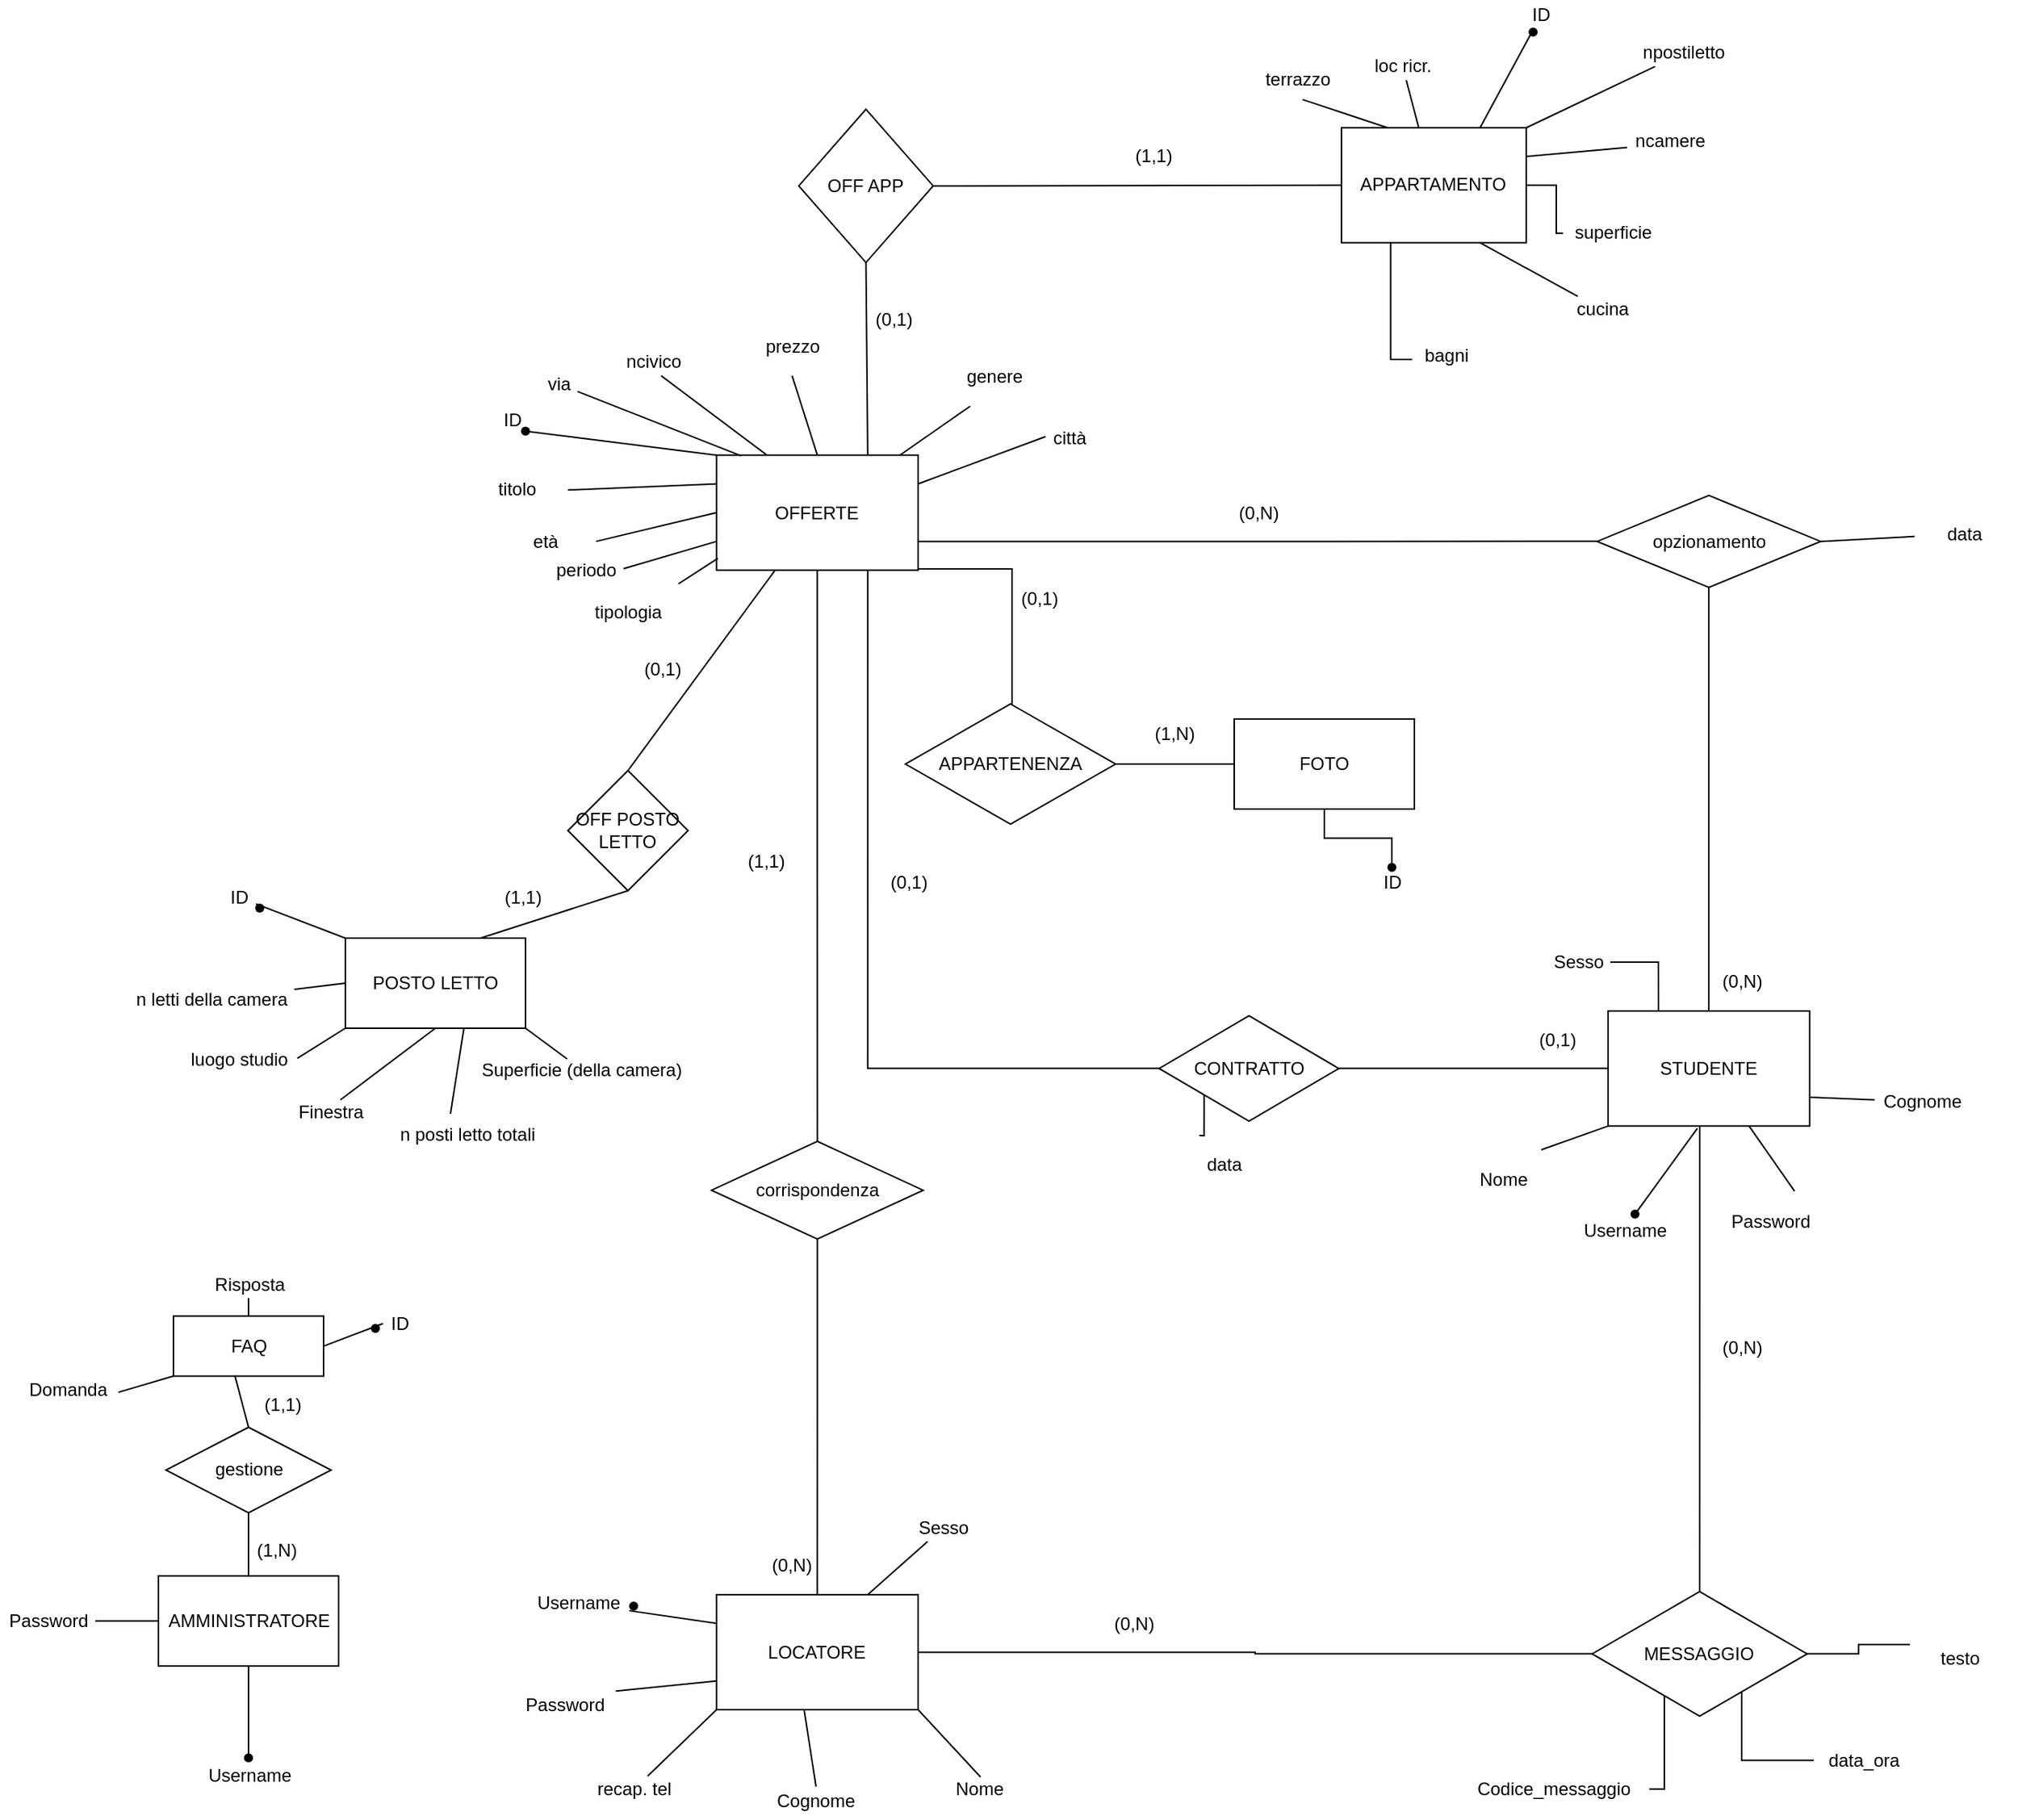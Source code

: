 <mxfile version="15.4.1" type="github">
  <diagram id="BImiJ2MHaVfLToUosUw6" name="Pagina-1">
    <mxGraphModel dx="1885" dy="1204" grid="1" gridSize="10" guides="1" tooltips="1" connect="1" arrows="1" fold="1" page="1" pageScale="1" pageWidth="1169" pageHeight="827" math="0" shadow="0">
      <root>
        <mxCell id="0" />
        <mxCell id="1" parent="0" />
        <mxCell id="w5Ji0JBY7HhAF-RtOJwx-1" value="" style="group" parent="1" vertex="1" connectable="0">
          <mxGeometry x="-529" y="-589" width="869.526" height="950.705" as="geometry" />
        </mxCell>
        <mxCell id="w5Ji0JBY7HhAF-RtOJwx-8" value="OFFERTE" style="rounded=0;whiteSpace=wrap;html=1;" parent="w5Ji0JBY7HhAF-RtOJwx-1" vertex="1">
          <mxGeometry x="134.237" y="153.233" width="134.237" height="76.617" as="geometry" />
        </mxCell>
        <mxCell id="w5Ji0JBY7HhAF-RtOJwx-11" value="STUDENTE" style="whiteSpace=wrap;html=1;rounded=0;" parent="w5Ji0JBY7HhAF-RtOJwx-1" vertex="1">
          <mxGeometry x="728.018" y="523.547" width="134.237" height="76.617" as="geometry" />
        </mxCell>
        <mxCell id="w5Ji0JBY7HhAF-RtOJwx-13" style="edgeStyle=orthogonalEdgeStyle;rounded=0;orthogonalLoop=1;jettySize=auto;html=1;entryX=0.75;entryY=1;entryDx=0;entryDy=0;endArrow=none;endFill=0;" parent="w5Ji0JBY7HhAF-RtOJwx-1" source="w5Ji0JBY7HhAF-RtOJwx-14" target="w5Ji0JBY7HhAF-RtOJwx-8" edge="1">
          <mxGeometry relative="1" as="geometry" />
        </mxCell>
        <mxCell id="w5Ji0JBY7HhAF-RtOJwx-14" value="CONTRATTO" style="rhombus;whiteSpace=wrap;html=1;rounded=0;" parent="w5Ji0JBY7HhAF-RtOJwx-1" vertex="1">
          <mxGeometry x="429.002" y="526.741" width="119.695" height="70.232" as="geometry" />
        </mxCell>
        <mxCell id="w5Ji0JBY7HhAF-RtOJwx-15" value="" style="edgeStyle=orthogonalEdgeStyle;rounded=0;orthogonalLoop=1;jettySize=auto;html=1;endArrow=none;endFill=0;" parent="w5Ji0JBY7HhAF-RtOJwx-1" source="w5Ji0JBY7HhAF-RtOJwx-11" target="w5Ji0JBY7HhAF-RtOJwx-14" edge="1">
          <mxGeometry relative="1" as="geometry" />
        </mxCell>
        <mxCell id="w5Ji0JBY7HhAF-RtOJwx-16" value="corrispondenza" style="rhombus;whiteSpace=wrap;html=1;rounded=0;" parent="w5Ji0JBY7HhAF-RtOJwx-1" vertex="1">
          <mxGeometry x="130.881" y="610.379" width="140.949" height="65.124" as="geometry" />
        </mxCell>
        <mxCell id="w5Ji0JBY7HhAF-RtOJwx-17" value="" style="edgeStyle=orthogonalEdgeStyle;rounded=0;orthogonalLoop=1;jettySize=auto;html=1;endArrow=none;endFill=0;" parent="w5Ji0JBY7HhAF-RtOJwx-1" source="w5Ji0JBY7HhAF-RtOJwx-8" target="w5Ji0JBY7HhAF-RtOJwx-16" edge="1">
          <mxGeometry relative="1" as="geometry" />
        </mxCell>
        <mxCell id="w5Ji0JBY7HhAF-RtOJwx-20" value="(0,N)" style="text;html=1;strokeColor=none;fillColor=none;align=center;verticalAlign=middle;whiteSpace=wrap;rounded=0;" parent="w5Ji0JBY7HhAF-RtOJwx-1" vertex="1">
          <mxGeometry x="461.878" y="172.383" width="67.119" height="38.308" as="geometry" />
        </mxCell>
        <mxCell id="w5Ji0JBY7HhAF-RtOJwx-21" value="(0,N)" style="text;html=1;strokeColor=none;fillColor=none;align=center;verticalAlign=middle;whiteSpace=wrap;rounded=0;" parent="w5Ji0JBY7HhAF-RtOJwx-1" vertex="1">
          <mxGeometry x="783.951" y="485.239" width="67.119" height="38.308" as="geometry" />
        </mxCell>
        <mxCell id="w5Ji0JBY7HhAF-RtOJwx-23" value="(0,1)" style="text;html=1;strokeColor=none;fillColor=none;align=center;verticalAlign=middle;whiteSpace=wrap;rounded=0;" parent="w5Ji0JBY7HhAF-RtOJwx-1" vertex="1">
          <mxGeometry x="660.9" y="523.547" width="67.119" height="38.308" as="geometry" />
        </mxCell>
        <mxCell id="w5Ji0JBY7HhAF-RtOJwx-24" value="(0,1)" style="text;html=1;strokeColor=none;fillColor=none;align=center;verticalAlign=middle;whiteSpace=wrap;rounded=0;" parent="w5Ji0JBY7HhAF-RtOJwx-1" vertex="1">
          <mxGeometry x="228.999" y="418.69" width="67.119" height="38.308" as="geometry" />
        </mxCell>
        <mxCell id="w5Ji0JBY7HhAF-RtOJwx-25" value="(1,1)" style="text;html=1;strokeColor=none;fillColor=none;align=center;verticalAlign=middle;whiteSpace=wrap;rounded=0;" parent="w5Ji0JBY7HhAF-RtOJwx-1" vertex="1">
          <mxGeometry x="134.234" y="405.06" width="67.119" height="38.308" as="geometry" />
        </mxCell>
        <mxCell id="w5Ji0JBY7HhAF-RtOJwx-34" value="(0,1)" style="text;html=1;strokeColor=none;fillColor=none;align=center;verticalAlign=middle;whiteSpace=wrap;rounded=0;" parent="w5Ji0JBY7HhAF-RtOJwx-1" vertex="1">
          <mxGeometry x="219.253" y="44.005" width="67.119" height="38.308" as="geometry" />
        </mxCell>
        <mxCell id="w5Ji0JBY7HhAF-RtOJwx-36" value="Username" style="text;html=1;strokeColor=none;fillColor=none;align=center;verticalAlign=middle;whiteSpace=wrap;rounded=0;" parent="w5Ji0JBY7HhAF-RtOJwx-1" vertex="1">
          <mxGeometry x="705.646" y="651.241" width="67.119" height="38.308" as="geometry" />
        </mxCell>
        <mxCell id="w5Ji0JBY7HhAF-RtOJwx-37" value="" style="endArrow=none;html=1;rounded=0;entryX=0.443;entryY=1.02;entryDx=0;entryDy=0;entryPerimeter=0;" parent="w5Ji0JBY7HhAF-RtOJwx-1" target="w5Ji0JBY7HhAF-RtOJwx-11" edge="1" source="aWfFNZam9mgBmQEWTAM8-3">
          <mxGeometry width="50" height="50" relative="1" as="geometry">
            <mxPoint x="745.917" y="658.903" as="sourcePoint" />
            <mxPoint x="783.951" y="689.55" as="targetPoint" />
          </mxGeometry>
        </mxCell>
        <mxCell id="w5Ji0JBY7HhAF-RtOJwx-38" value="Password" style="text;html=1;strokeColor=none;fillColor=none;align=center;verticalAlign=middle;whiteSpace=wrap;rounded=0;" parent="w5Ji0JBY7HhAF-RtOJwx-1" vertex="1">
          <mxGeometry x="802.968" y="644.857" width="67.119" height="38.308" as="geometry" />
        </mxCell>
        <mxCell id="w5Ji0JBY7HhAF-RtOJwx-39" value="" style="endArrow=none;html=1;rounded=0;" parent="w5Ji0JBY7HhAF-RtOJwx-1" target="w5Ji0JBY7HhAF-RtOJwx-11" edge="1">
          <mxGeometry width="50" height="50" relative="1" as="geometry">
            <mxPoint x="852.188" y="643.58" as="sourcePoint" />
            <mxPoint x="783.951" y="727.858" as="targetPoint" />
          </mxGeometry>
        </mxCell>
        <mxCell id="w5Ji0JBY7HhAF-RtOJwx-42" style="edgeStyle=orthogonalEdgeStyle;rounded=0;orthogonalLoop=1;jettySize=auto;html=1;entryX=0;entryY=1;entryDx=0;entryDy=0;endArrow=none;endFill=0;exitX=0.25;exitY=0;exitDx=0;exitDy=0;" parent="w5Ji0JBY7HhAF-RtOJwx-1" source="w5Ji0JBY7HhAF-RtOJwx-43" target="w5Ji0JBY7HhAF-RtOJwx-14" edge="1">
          <mxGeometry relative="1" as="geometry" />
        </mxCell>
        <mxCell id="w5Ji0JBY7HhAF-RtOJwx-43" value="data" style="text;html=1;strokeColor=none;fillColor=none;align=center;verticalAlign=middle;whiteSpace=wrap;rounded=0;" parent="w5Ji0JBY7HhAF-RtOJwx-1" vertex="1">
          <mxGeometry x="438.997" y="606.55" width="67.119" height="38.308" as="geometry" />
        </mxCell>
        <mxCell id="w5Ji0JBY7HhAF-RtOJwx-50" value="(0,N)" style="text;html=1;strokeColor=none;fillColor=none;align=center;verticalAlign=middle;whiteSpace=wrap;rounded=0;" parent="w5Ji0JBY7HhAF-RtOJwx-1" vertex="1">
          <mxGeometry x="783.951" y="729.004" width="67.119" height="38.308" as="geometry" />
        </mxCell>
        <mxCell id="w5Ji0JBY7HhAF-RtOJwx-53" value="Sesso" style="text;html=1;align=center;verticalAlign=middle;resizable=0;points=[];autosize=1;strokeColor=none;fillColor=none;" parent="w5Ji0JBY7HhAF-RtOJwx-1" vertex="1">
          <mxGeometry x="685.51" y="482" width="44" height="18" as="geometry" />
        </mxCell>
        <mxCell id="w5Ji0JBY7HhAF-RtOJwx-54" value="" style="endArrow=none;html=1;rounded=0;exitX=0.25;exitY=0;exitDx=0;exitDy=0;" parent="w5Ji0JBY7HhAF-RtOJwx-1" source="w5Ji0JBY7HhAF-RtOJwx-11" target="w5Ji0JBY7HhAF-RtOJwx-53" edge="1">
          <mxGeometry relative="1" as="geometry">
            <mxPoint x="467.51" y="425" as="sourcePoint" />
            <mxPoint x="627.51" y="425" as="targetPoint" />
            <Array as="points">
              <mxPoint x="761.51" y="491" />
            </Array>
          </mxGeometry>
        </mxCell>
        <mxCell id="w5Ji0JBY7HhAF-RtOJwx-69" value="via" style="text;html=1;align=center;verticalAlign=middle;resizable=0;points=[];autosize=1;strokeColor=none;fillColor=none;" parent="w5Ji0JBY7HhAF-RtOJwx-1" vertex="1">
          <mxGeometry x="16.68" y="96.92" width="25" height="18" as="geometry" />
        </mxCell>
        <mxCell id="w5Ji0JBY7HhAF-RtOJwx-70" value="ncivico" style="text;html=1;align=center;verticalAlign=middle;resizable=0;points=[];autosize=1;strokeColor=none;fillColor=none;" parent="w5Ji0JBY7HhAF-RtOJwx-1" vertex="1">
          <mxGeometry x="68.24" y="82.31" width="47" height="18" as="geometry" />
        </mxCell>
        <mxCell id="w5Ji0JBY7HhAF-RtOJwx-71" value="città" style="text;html=1;align=center;verticalAlign=middle;resizable=0;points=[];autosize=1;strokeColor=none;fillColor=none;" parent="w5Ji0JBY7HhAF-RtOJwx-1" vertex="1">
          <mxGeometry x="353.49" y="132.92" width="32" height="18" as="geometry" />
        </mxCell>
        <mxCell id="w5Ji0JBY7HhAF-RtOJwx-75" value="Cognome" style="text;html=1;align=center;verticalAlign=middle;resizable=0;points=[];autosize=1;strokeColor=none;fillColor=none;" parent="w5Ji0JBY7HhAF-RtOJwx-1" vertex="1">
          <mxGeometry x="905.51" y="575" width="62" height="18" as="geometry" />
        </mxCell>
        <mxCell id="w5Ji0JBY7HhAF-RtOJwx-76" value="" style="endArrow=none;html=1;rounded=0;exitX=1;exitY=0.75;exitDx=0;exitDy=0;" parent="w5Ji0JBY7HhAF-RtOJwx-1" source="w5Ji0JBY7HhAF-RtOJwx-11" target="w5Ji0JBY7HhAF-RtOJwx-75" edge="1">
          <mxGeometry relative="1" as="geometry">
            <mxPoint x="543.51" y="768" as="sourcePoint" />
            <mxPoint x="703.51" y="768" as="targetPoint" />
          </mxGeometry>
        </mxCell>
        <mxCell id="w5Ji0JBY7HhAF-RtOJwx-56" value="OFF POSTO LETTO" style="rhombus;whiteSpace=wrap;html=1;" parent="w5Ji0JBY7HhAF-RtOJwx-1" vertex="1">
          <mxGeometry x="35.24" y="363.37" width="80" height="80" as="geometry" />
        </mxCell>
        <mxCell id="w5Ji0JBY7HhAF-RtOJwx-87" value="(0,1)" style="text;html=1;align=center;verticalAlign=middle;resizable=0;points=[];autosize=1;strokeColor=none;fillColor=none;" parent="w5Ji0JBY7HhAF-RtOJwx-1" vertex="1">
          <mxGeometry x="80.24" y="287.31" width="35" height="18" as="geometry" />
        </mxCell>
        <mxCell id="w5Ji0JBY7HhAF-RtOJwx-279" value="" style="endArrow=none;html=1;rounded=0;exitX=0.5;exitY=0;exitDx=0;exitDy=0;" parent="w5Ji0JBY7HhAF-RtOJwx-1" source="w5Ji0JBY7HhAF-RtOJwx-56" target="w5Ji0JBY7HhAF-RtOJwx-8" edge="1">
          <mxGeometry relative="1" as="geometry">
            <mxPoint x="19" y="319" as="sourcePoint" />
            <mxPoint x="179" y="319" as="targetPoint" />
          </mxGeometry>
        </mxCell>
        <mxCell id="w5Ji0JBY7HhAF-RtOJwx-99" value="prezzo" style="text;html=1;strokeColor=none;fillColor=none;align=center;verticalAlign=middle;whiteSpace=wrap;rounded=0;" parent="w5Ji0JBY7HhAF-RtOJwx-1" vertex="1">
          <mxGeometry x="156.54" y="62" width="56" height="38.31" as="geometry" />
        </mxCell>
        <mxCell id="w5Ji0JBY7HhAF-RtOJwx-103" value="genere" style="text;html=1;strokeColor=none;fillColor=none;align=center;verticalAlign=middle;whiteSpace=wrap;rounded=0;" parent="w5Ji0JBY7HhAF-RtOJwx-1" vertex="1">
          <mxGeometry x="286.373" y="82.314" width="67.119" height="38.308" as="geometry" />
        </mxCell>
        <mxCell id="w5Ji0JBY7HhAF-RtOJwx-97" value="tipologia" style="text;html=1;strokeColor=none;fillColor=none;align=center;verticalAlign=middle;whiteSpace=wrap;rounded=0;" parent="w5Ji0JBY7HhAF-RtOJwx-1" vertex="1">
          <mxGeometry x="41.683" y="238.995" width="67.119" height="38.308" as="geometry" />
        </mxCell>
        <mxCell id="w5Ji0JBY7HhAF-RtOJwx-95" value="periodo" style="text;html=1;align=center;verticalAlign=middle;resizable=0;points=[];autosize=1;strokeColor=none;fillColor=none;" parent="w5Ji0JBY7HhAF-RtOJwx-1" vertex="1">
          <mxGeometry x="21.999" y="220.991" width="50" height="18" as="geometry" />
        </mxCell>
        <mxCell id="w5Ji0JBY7HhAF-RtOJwx-83" value="età" style="text;html=1;strokeColor=none;fillColor=none;align=center;verticalAlign=middle;whiteSpace=wrap;rounded=0;" parent="w5Ji0JBY7HhAF-RtOJwx-1" vertex="1">
          <mxGeometry x="-13.121" y="191.538" width="67.119" height="38.308" as="geometry" />
        </mxCell>
        <mxCell id="w5Ji0JBY7HhAF-RtOJwx-61" value="" style="group" parent="w5Ji0JBY7HhAF-RtOJwx-1" vertex="1" connectable="0">
          <mxGeometry x="-31.874" y="155.999" width="67.119" height="38.308" as="geometry" />
        </mxCell>
        <mxCell id="w5Ji0JBY7HhAF-RtOJwx-62" value="" style="group" parent="w5Ji0JBY7HhAF-RtOJwx-61" vertex="1" connectable="0">
          <mxGeometry y="1.277" width="67.119" height="38.308" as="geometry" />
        </mxCell>
        <mxCell id="w5Ji0JBY7HhAF-RtOJwx-63" value="titolo" style="text;html=1;strokeColor=none;fillColor=none;align=center;verticalAlign=middle;whiteSpace=wrap;rounded=0;" parent="w5Ji0JBY7HhAF-RtOJwx-62" vertex="1">
          <mxGeometry width="67.119" height="38.308" as="geometry" />
        </mxCell>
        <mxCell id="w5Ji0JBY7HhAF-RtOJwx-281" value="" style="endArrow=none;html=1;rounded=0;entryX=0.007;entryY=0.897;entryDx=0;entryDy=0;entryPerimeter=0;exitX=1;exitY=0;exitDx=0;exitDy=0;" parent="w5Ji0JBY7HhAF-RtOJwx-1" source="w5Ji0JBY7HhAF-RtOJwx-97" target="w5Ji0JBY7HhAF-RtOJwx-8" edge="1">
          <mxGeometry relative="1" as="geometry">
            <mxPoint x="-176.97" y="269" as="sourcePoint" />
            <mxPoint x="-16.97" y="269" as="targetPoint" />
          </mxGeometry>
        </mxCell>
        <mxCell id="w5Ji0JBY7HhAF-RtOJwx-282" value="" style="endArrow=none;html=1;rounded=0;entryX=0;entryY=0.75;entryDx=0;entryDy=0;exitX=1.005;exitY=0.438;exitDx=0;exitDy=0;exitPerimeter=0;" parent="w5Ji0JBY7HhAF-RtOJwx-1" source="w5Ji0JBY7HhAF-RtOJwx-95" target="w5Ji0JBY7HhAF-RtOJwx-8" edge="1">
          <mxGeometry relative="1" as="geometry">
            <mxPoint x="-166.97" y="279" as="sourcePoint" />
            <mxPoint x="-6.97" y="279" as="targetPoint" />
          </mxGeometry>
        </mxCell>
        <mxCell id="w5Ji0JBY7HhAF-RtOJwx-283" value="" style="endArrow=none;html=1;rounded=0;entryX=0;entryY=0.5;entryDx=0;entryDy=0;exitX=1;exitY=0.5;exitDx=0;exitDy=0;" parent="w5Ji0JBY7HhAF-RtOJwx-1" source="w5Ji0JBY7HhAF-RtOJwx-83" target="w5Ji0JBY7HhAF-RtOJwx-8" edge="1">
          <mxGeometry relative="1" as="geometry">
            <mxPoint x="-156.97" y="289" as="sourcePoint" />
            <mxPoint x="3.03" y="289" as="targetPoint" />
          </mxGeometry>
        </mxCell>
        <mxCell id="w5Ji0JBY7HhAF-RtOJwx-284" value="" style="endArrow=none;html=1;rounded=0;entryX=0;entryY=0.25;entryDx=0;entryDy=0;exitX=1;exitY=0.5;exitDx=0;exitDy=0;" parent="w5Ji0JBY7HhAF-RtOJwx-1" source="w5Ji0JBY7HhAF-RtOJwx-63" target="w5Ji0JBY7HhAF-RtOJwx-8" edge="1">
          <mxGeometry relative="1" as="geometry">
            <mxPoint x="-146.97" y="299" as="sourcePoint" />
            <mxPoint x="13.03" y="299" as="targetPoint" />
          </mxGeometry>
        </mxCell>
        <mxCell id="w5Ji0JBY7HhAF-RtOJwx-286" value="" style="endArrow=none;html=1;rounded=0;entryX=0.122;entryY=0.006;entryDx=0;entryDy=0;entryPerimeter=0;" parent="w5Ji0JBY7HhAF-RtOJwx-1" source="w5Ji0JBY7HhAF-RtOJwx-69" target="w5Ji0JBY7HhAF-RtOJwx-8" edge="1">
          <mxGeometry relative="1" as="geometry">
            <mxPoint x="-126.97" y="319" as="sourcePoint" />
            <mxPoint x="33.03" y="319" as="targetPoint" />
          </mxGeometry>
        </mxCell>
        <mxCell id="w5Ji0JBY7HhAF-RtOJwx-287" value="" style="endArrow=none;html=1;rounded=0;entryX=0.25;entryY=0;entryDx=0;entryDy=0;exitX=0.619;exitY=1.001;exitDx=0;exitDy=0;exitPerimeter=0;" parent="w5Ji0JBY7HhAF-RtOJwx-1" source="w5Ji0JBY7HhAF-RtOJwx-70" target="w5Ji0JBY7HhAF-RtOJwx-8" edge="1">
          <mxGeometry relative="1" as="geometry">
            <mxPoint x="-116.97" y="329" as="sourcePoint" />
            <mxPoint x="43.03" y="329" as="targetPoint" />
          </mxGeometry>
        </mxCell>
        <mxCell id="w5Ji0JBY7HhAF-RtOJwx-290" value="" style="endArrow=none;html=1;rounded=0;exitX=0.5;exitY=1;exitDx=0;exitDy=0;entryX=0.5;entryY=0;entryDx=0;entryDy=0;" parent="w5Ji0JBY7HhAF-RtOJwx-1" source="w5Ji0JBY7HhAF-RtOJwx-99" target="w5Ji0JBY7HhAF-RtOJwx-8" edge="1">
          <mxGeometry relative="1" as="geometry">
            <mxPoint x="-86.97" y="359" as="sourcePoint" />
            <mxPoint x="73.03" y="359" as="targetPoint" />
          </mxGeometry>
        </mxCell>
        <mxCell id="w5Ji0JBY7HhAF-RtOJwx-288" value="" style="endArrow=none;html=1;rounded=0;entryX=0.25;entryY=1;entryDx=0;entryDy=0;" parent="w5Ji0JBY7HhAF-RtOJwx-1" source="w5Ji0JBY7HhAF-RtOJwx-8" target="w5Ji0JBY7HhAF-RtOJwx-103" edge="1">
          <mxGeometry relative="1" as="geometry">
            <mxPoint x="269" y="149" as="sourcePoint" />
            <mxPoint x="53.03" y="339" as="targetPoint" />
          </mxGeometry>
        </mxCell>
        <mxCell id="w5Ji0JBY7HhAF-RtOJwx-289" value="" style="endArrow=none;html=1;rounded=0;entryX=-0.005;entryY=0.441;entryDx=0;entryDy=0;entryPerimeter=0;exitX=1;exitY=0.25;exitDx=0;exitDy=0;" parent="w5Ji0JBY7HhAF-RtOJwx-1" source="w5Ji0JBY7HhAF-RtOJwx-8" target="w5Ji0JBY7HhAF-RtOJwx-71" edge="1">
          <mxGeometry relative="1" as="geometry">
            <mxPoint x="-96.97" y="349" as="sourcePoint" />
            <mxPoint x="63.03" y="349" as="targetPoint" />
          </mxGeometry>
        </mxCell>
        <mxCell id="w5Ji0JBY7HhAF-RtOJwx-10" value="opzionamento" style="rhombus;whiteSpace=wrap;html=1;rounded=0;" parent="w5Ji0JBY7HhAF-RtOJwx-1" vertex="1">
          <mxGeometry x="720.747" y="180.041" width="148.78" height="61.293" as="geometry" />
        </mxCell>
        <mxCell id="w5Ji0JBY7HhAF-RtOJwx-12" value="" style="edgeStyle=orthogonalEdgeStyle;rounded=0;orthogonalLoop=1;jettySize=auto;html=1;endArrow=none;endFill=0;" parent="w5Ji0JBY7HhAF-RtOJwx-1" source="w5Ji0JBY7HhAF-RtOJwx-10" target="w5Ji0JBY7HhAF-RtOJwx-11" edge="1">
          <mxGeometry relative="1" as="geometry" />
        </mxCell>
        <mxCell id="w5Ji0JBY7HhAF-RtOJwx-9" value="" style="edgeStyle=orthogonalEdgeStyle;rounded=0;orthogonalLoop=1;jettySize=auto;html=1;endArrow=none;endFill=0;exitX=1;exitY=0.75;exitDx=0;exitDy=0;" parent="w5Ji0JBY7HhAF-RtOJwx-1" source="w5Ji0JBY7HhAF-RtOJwx-8" target="w5Ji0JBY7HhAF-RtOJwx-10" edge="1">
          <mxGeometry relative="1" as="geometry">
            <mxPoint x="637.627" y="229.85" as="sourcePoint" />
          </mxGeometry>
        </mxCell>
        <mxCell id="Do4_v32Tr3Z7Mj5obZWx-1" value="FOTO" style="whiteSpace=wrap;html=1;" parent="w5Ji0JBY7HhAF-RtOJwx-1" vertex="1">
          <mxGeometry x="479" y="329" width="120" height="60" as="geometry" />
        </mxCell>
        <mxCell id="Do4_v32Tr3Z7Mj5obZWx-2" value="APPARTENENZA" style="rhombus;whiteSpace=wrap;html=1;" parent="w5Ji0JBY7HhAF-RtOJwx-1" vertex="1">
          <mxGeometry x="260" y="319" width="140" height="80" as="geometry" />
        </mxCell>
        <mxCell id="Do4_v32Tr3Z7Mj5obZWx-4" value="" style="endArrow=none;html=1;rounded=0;edgeStyle=orthogonalEdgeStyle;entryX=0;entryY=0.5;entryDx=0;entryDy=0;" parent="w5Ji0JBY7HhAF-RtOJwx-1" source="Do4_v32Tr3Z7Mj5obZWx-2" target="Do4_v32Tr3Z7Mj5obZWx-1" edge="1">
          <mxGeometry relative="1" as="geometry">
            <mxPoint x="369" y="359" as="sourcePoint" />
            <mxPoint x="349" y="299" as="targetPoint" />
          </mxGeometry>
        </mxCell>
        <mxCell id="Do4_v32Tr3Z7Mj5obZWx-5" value="" style="endArrow=none;html=1;rounded=0;edgeStyle=orthogonalEdgeStyle;entryX=0.5;entryY=0;entryDx=0;entryDy=0;" parent="w5Ji0JBY7HhAF-RtOJwx-1" source="w5Ji0JBY7HhAF-RtOJwx-8" target="Do4_v32Tr3Z7Mj5obZWx-2" edge="1">
          <mxGeometry relative="1" as="geometry">
            <mxPoint x="189" y="299" as="sourcePoint" />
            <mxPoint x="349" y="299" as="targetPoint" />
            <Array as="points">
              <mxPoint x="331" y="229" />
            </Array>
          </mxGeometry>
        </mxCell>
        <mxCell id="w5Ji0JBY7HhAF-RtOJwx-88" value="(1,1)" style="text;html=1;align=center;verticalAlign=middle;resizable=0;points=[];autosize=1;strokeColor=none;fillColor=none;" parent="w5Ji0JBY7HhAF-RtOJwx-1" vertex="1">
          <mxGeometry x="-13" y="439" width="35" height="18" as="geometry" />
        </mxCell>
        <mxCell id="w5Ji0JBY7HhAF-RtOJwx-49" value="(0,N)" style="text;html=1;strokeColor=none;fillColor=none;align=center;verticalAlign=middle;whiteSpace=wrap;rounded=0;" parent="w5Ji0JBY7HhAF-RtOJwx-1" vertex="1">
          <mxGeometry x="378.998" y="912.397" width="67.119" height="38.308" as="geometry" />
        </mxCell>
        <mxCell id="aWfFNZam9mgBmQEWTAM8-3" value="" style="shape=waypoint;sketch=0;fillStyle=solid;size=6;pointerEvents=1;points=[];fillColor=none;resizable=0;rotatable=0;perimeter=centerPerimeter;snapToPoint=1;" vertex="1" parent="w5Ji0JBY7HhAF-RtOJwx-1">
          <mxGeometry x="725.917" y="638.903" width="40" height="40" as="geometry" />
        </mxCell>
        <mxCell id="aWfFNZam9mgBmQEWTAM8-8" value="" style="shape=waypoint;sketch=0;fillStyle=solid;size=6;pointerEvents=1;points=[];fillColor=none;resizable=0;rotatable=0;perimeter=centerPerimeter;snapToPoint=1;" vertex="1" parent="w5Ji0JBY7HhAF-RtOJwx-1">
          <mxGeometry x="564" y="407.84" width="40" height="40" as="geometry" />
        </mxCell>
        <mxCell id="aWfFNZam9mgBmQEWTAM8-7" value="ID" style="text;html=1;align=center;verticalAlign=middle;resizable=0;points=[];autosize=1;strokeColor=none;fillColor=none;" vertex="1" parent="w5Ji0JBY7HhAF-RtOJwx-1">
          <mxGeometry x="569" y="427.84" width="30" height="20" as="geometry" />
        </mxCell>
        <mxCell id="aWfFNZam9mgBmQEWTAM8-9" value="" style="endArrow=none;html=1;rounded=0;edgeStyle=orthogonalEdgeStyle;exitX=0.5;exitY=1;exitDx=0;exitDy=0;" edge="1" parent="w5Ji0JBY7HhAF-RtOJwx-1" source="Do4_v32Tr3Z7Mj5obZWx-1" target="aWfFNZam9mgBmQEWTAM8-7">
          <mxGeometry relative="1" as="geometry">
            <mxPoint x="419" y="409" as="sourcePoint" />
            <mxPoint x="579" y="409" as="targetPoint" />
          </mxGeometry>
        </mxCell>
        <mxCell id="w5Ji0JBY7HhAF-RtOJwx-107" value="FAQ" style="whiteSpace=wrap;html=1;align=center;" parent="1" vertex="1">
          <mxGeometry x="-756.48" y="137.78" width="100" height="40" as="geometry" />
        </mxCell>
        <mxCell id="w5Ji0JBY7HhAF-RtOJwx-108" value="" style="endArrow=none;html=1;rounded=0;entryX=0;entryY=1;entryDx=0;entryDy=0;exitX=1.039;exitY=0.6;exitDx=0;exitDy=0;exitPerimeter=0;" parent="1" source="w5Ji0JBY7HhAF-RtOJwx-109" target="w5Ji0JBY7HhAF-RtOJwx-107" edge="1">
          <mxGeometry relative="1" as="geometry">
            <mxPoint x="-702.48" y="183.87" as="sourcePoint" />
            <mxPoint x="-542.48" y="183.87" as="targetPoint" />
          </mxGeometry>
        </mxCell>
        <mxCell id="w5Ji0JBY7HhAF-RtOJwx-109" value="Domanda" style="text;html=1;align=center;verticalAlign=middle;resizable=0;points=[];autosize=1;strokeColor=none;fillColor=none;" parent="1" vertex="1">
          <mxGeometry x="-857.57" y="177.78" width="62" height="18" as="geometry" />
        </mxCell>
        <mxCell id="w5Ji0JBY7HhAF-RtOJwx-110" value="" style="endArrow=none;html=1;rounded=0;exitX=0.5;exitY=0;exitDx=0;exitDy=0;" parent="1" source="w5Ji0JBY7HhAF-RtOJwx-107" target="w5Ji0JBY7HhAF-RtOJwx-111" edge="1">
          <mxGeometry relative="1" as="geometry">
            <mxPoint x="-650.48" y="176.87" as="sourcePoint" />
            <mxPoint x="-635.48" y="192.87" as="targetPoint" />
          </mxGeometry>
        </mxCell>
        <mxCell id="w5Ji0JBY7HhAF-RtOJwx-111" value="Risposta" style="text;html=1;align=center;verticalAlign=middle;resizable=0;points=[];autosize=1;strokeColor=none;fillColor=none;" parent="1" vertex="1">
          <mxGeometry x="-734.48" y="107.78" width="56" height="18" as="geometry" />
        </mxCell>
        <mxCell id="w5Ji0JBY7HhAF-RtOJwx-112" value="" style="endArrow=none;html=1;rounded=0;exitX=1;exitY=0.5;exitDx=0;exitDy=0;entryX=-0.018;entryY=0.489;entryDx=0;entryDy=0;entryPerimeter=0;" parent="1" source="w5Ji0JBY7HhAF-RtOJwx-107" target="w5Ji0JBY7HhAF-RtOJwx-74" edge="1">
          <mxGeometry relative="1" as="geometry">
            <mxPoint x="-538.48" y="106.87" as="sourcePoint" />
            <mxPoint x="-531.48" y="157.87" as="targetPoint" />
          </mxGeometry>
        </mxCell>
        <mxCell id="w5Ji0JBY7HhAF-RtOJwx-113" value="AMMINISTRATORE" style="whiteSpace=wrap;html=1;" parent="1" vertex="1">
          <mxGeometry x="-766.48" y="310.87" width="120" height="60" as="geometry" />
        </mxCell>
        <mxCell id="w5Ji0JBY7HhAF-RtOJwx-114" value="" style="endArrow=none;html=1;rounded=0;entryX=0.5;entryY=1;entryDx=0;entryDy=0;" parent="1" target="w5Ji0JBY7HhAF-RtOJwx-113" edge="1">
          <mxGeometry relative="1" as="geometry">
            <mxPoint x="-706.48" y="429.87" as="sourcePoint" />
            <mxPoint x="-736.48" y="436.87" as="targetPoint" />
          </mxGeometry>
        </mxCell>
        <mxCell id="w5Ji0JBY7HhAF-RtOJwx-115" value="Username" style="text;html=1;align=center;verticalAlign=middle;resizable=0;points=[];autosize=1;strokeColor=none;fillColor=none;" parent="1" vertex="1">
          <mxGeometry x="-738.98" y="434.87" width="65" height="18" as="geometry" />
        </mxCell>
        <mxCell id="w5Ji0JBY7HhAF-RtOJwx-116" value="Password" style="text;html=1;align=center;verticalAlign=middle;resizable=0;points=[];autosize=1;strokeColor=none;fillColor=none;" parent="1" vertex="1">
          <mxGeometry x="-871.48" y="331.87" width="63" height="18" as="geometry" />
        </mxCell>
        <mxCell id="w5Ji0JBY7HhAF-RtOJwx-117" value="" style="endArrow=none;html=1;rounded=0;entryX=0;entryY=0.5;entryDx=0;entryDy=0;" parent="1" source="w5Ji0JBY7HhAF-RtOJwx-116" target="w5Ji0JBY7HhAF-RtOJwx-113" edge="1">
          <mxGeometry relative="1" as="geometry">
            <mxPoint x="-824.653" y="340.478" as="sourcePoint" />
            <mxPoint x="-802.48" y="240.87" as="targetPoint" />
          </mxGeometry>
        </mxCell>
        <mxCell id="w5Ji0JBY7HhAF-RtOJwx-118" value="gestione" style="rhombus;whiteSpace=wrap;html=1;" parent="1" vertex="1">
          <mxGeometry x="-761.48" y="211.87" width="110" height="57" as="geometry" />
        </mxCell>
        <mxCell id="w5Ji0JBY7HhAF-RtOJwx-119" value="" style="endArrow=none;html=1;rounded=0;entryX=0.5;entryY=1;entryDx=0;entryDy=0;exitX=0.5;exitY=0;exitDx=0;exitDy=0;" parent="1" source="w5Ji0JBY7HhAF-RtOJwx-113" target="w5Ji0JBY7HhAF-RtOJwx-118" edge="1">
          <mxGeometry relative="1" as="geometry">
            <mxPoint x="-865.48" y="280.87" as="sourcePoint" />
            <mxPoint x="-705.48" y="280.87" as="targetPoint" />
          </mxGeometry>
        </mxCell>
        <mxCell id="w5Ji0JBY7HhAF-RtOJwx-120" value="" style="endArrow=none;html=1;rounded=0;entryX=0.409;entryY=0.99;entryDx=0;entryDy=0;entryPerimeter=0;exitX=0.5;exitY=0;exitDx=0;exitDy=0;" parent="1" source="w5Ji0JBY7HhAF-RtOJwx-118" target="w5Ji0JBY7HhAF-RtOJwx-107" edge="1">
          <mxGeometry relative="1" as="geometry">
            <mxPoint x="-383.48" y="234.87" as="sourcePoint" />
            <mxPoint x="-223.48" y="234.87" as="targetPoint" />
          </mxGeometry>
        </mxCell>
        <mxCell id="w5Ji0JBY7HhAF-RtOJwx-121" value="(1,1)" style="text;html=1;align=center;verticalAlign=middle;resizable=0;points=[];autosize=1;strokeColor=none;fillColor=none;" parent="1" vertex="1">
          <mxGeometry x="-701.57" y="187.78" width="35" height="18" as="geometry" />
        </mxCell>
        <mxCell id="w5Ji0JBY7HhAF-RtOJwx-122" value="(1,N)" style="text;html=1;align=center;verticalAlign=middle;resizable=0;points=[];autosize=1;strokeColor=none;fillColor=none;" parent="1" vertex="1">
          <mxGeometry x="-706.48" y="284.87" width="36" height="18" as="geometry" />
        </mxCell>
        <mxCell id="w5Ji0JBY7HhAF-RtOJwx-133" value="" style="endArrow=none;html=1;rounded=0;entryX=0;entryY=1;entryDx=0;entryDy=0;" parent="1" target="w5Ji0JBY7HhAF-RtOJwx-11" edge="1">
          <mxGeometry relative="1" as="geometry">
            <mxPoint x="154.51" y="27" as="sourcePoint" />
            <mxPoint x="174.51" y="179" as="targetPoint" />
          </mxGeometry>
        </mxCell>
        <mxCell id="w5Ji0JBY7HhAF-RtOJwx-134" value="Nome" style="text;html=1;align=center;verticalAlign=middle;resizable=0;points=[];autosize=1;strokeColor=none;fillColor=none;" parent="1" vertex="1">
          <mxGeometry x="107.51" y="38" width="42" height="18" as="geometry" />
        </mxCell>
        <mxCell id="w5Ji0JBY7HhAF-RtOJwx-2" value="Codice_messaggio" style="text;html=1;strokeColor=none;fillColor=none;align=center;verticalAlign=middle;whiteSpace=wrap;rounded=0;" parent="1" vertex="1">
          <mxGeometry x="99.996" y="433.717" width="126.407" height="38.308" as="geometry" />
        </mxCell>
        <mxCell id="w5Ji0JBY7HhAF-RtOJwx-3" value="testo" style="text;html=1;strokeColor=none;fillColor=none;align=center;verticalAlign=middle;whiteSpace=wrap;rounded=0;" parent="1" vertex="1">
          <mxGeometry x="400.002" y="347.002" width="67.119" height="38.308" as="geometry" />
        </mxCell>
        <mxCell id="w5Ji0JBY7HhAF-RtOJwx-4" value="data_ora" style="text;html=1;strokeColor=none;fillColor=none;align=center;verticalAlign=middle;whiteSpace=wrap;rounded=0;" parent="1" vertex="1">
          <mxGeometry x="336.029" y="414.563" width="67.119" height="38.308" as="geometry" />
        </mxCell>
        <mxCell id="w5Ji0JBY7HhAF-RtOJwx-5" style="edgeStyle=orthogonalEdgeStyle;rounded=0;orthogonalLoop=1;jettySize=auto;html=1;entryX=1;entryY=0.5;entryDx=0;entryDy=0;endArrow=none;endFill=0;" parent="1" source="w5Ji0JBY7HhAF-RtOJwx-47" target="w5Ji0JBY7HhAF-RtOJwx-2" edge="1">
          <mxGeometry relative="1" as="geometry">
            <Array as="points">
              <mxPoint x="236.47" y="452.871" />
            </Array>
          </mxGeometry>
        </mxCell>
        <mxCell id="w5Ji0JBY7HhAF-RtOJwx-6" style="edgeStyle=orthogonalEdgeStyle;rounded=0;orthogonalLoop=1;jettySize=auto;html=1;endArrow=none;endFill=0;entryX=0;entryY=0.25;entryDx=0;entryDy=0;" parent="1" source="w5Ji0JBY7HhAF-RtOJwx-47" target="w5Ji0JBY7HhAF-RtOJwx-3" edge="1">
          <mxGeometry relative="1" as="geometry">
            <mxPoint x="381" y="200" as="targetPoint" />
          </mxGeometry>
        </mxCell>
        <mxCell id="w5Ji0JBY7HhAF-RtOJwx-7" style="edgeStyle=orthogonalEdgeStyle;rounded=0;orthogonalLoop=1;jettySize=auto;html=1;entryX=0;entryY=0.5;entryDx=0;entryDy=0;endArrow=none;endFill=0;" parent="1" source="w5Ji0JBY7HhAF-RtOJwx-47" target="w5Ji0JBY7HhAF-RtOJwx-4" edge="1">
          <mxGeometry relative="1" as="geometry">
            <Array as="points">
              <mxPoint x="287.928" y="433.717" />
            </Array>
          </mxGeometry>
        </mxCell>
        <mxCell id="w5Ji0JBY7HhAF-RtOJwx-47" value="MESSAGGIO" style="rhombus;whiteSpace=wrap;html=1;rounded=0;" parent="1" vertex="1">
          <mxGeometry x="188.368" y="321.346" width="143.186" height="83.001" as="geometry" />
        </mxCell>
        <mxCell id="w5Ji0JBY7HhAF-RtOJwx-46" style="edgeStyle=orthogonalEdgeStyle;rounded=0;orthogonalLoop=1;jettySize=auto;html=1;entryX=1;entryY=0.5;entryDx=0;entryDy=0;endArrow=none;endFill=0;" parent="1" source="w5Ji0JBY7HhAF-RtOJwx-47" target="w5Ji0JBY7HhAF-RtOJwx-18" edge="1">
          <mxGeometry relative="1" as="geometry" />
        </mxCell>
        <mxCell id="w5Ji0JBY7HhAF-RtOJwx-48" value="" style="edgeStyle=orthogonalEdgeStyle;rounded=0;orthogonalLoop=1;jettySize=auto;html=1;endArrow=none;endFill=0;entryX=0.5;entryY=0;entryDx=0;entryDy=0;" parent="1" source="w5Ji0JBY7HhAF-RtOJwx-11" target="w5Ji0JBY7HhAF-RtOJwx-47" edge="1">
          <mxGeometry relative="1" as="geometry">
            <Array as="points">
              <mxPoint x="260" y="120" />
              <mxPoint x="260" y="120" />
            </Array>
          </mxGeometry>
        </mxCell>
        <mxCell id="w5Ji0JBY7HhAF-RtOJwx-18" value="LOCATORE" style="whiteSpace=wrap;html=1;rounded=0;" parent="1" vertex="1">
          <mxGeometry x="-394.763" y="323.397" width="134.237" height="76.617" as="geometry" />
        </mxCell>
        <mxCell id="w5Ji0JBY7HhAF-RtOJwx-22" value="(0,N)" style="text;html=1;strokeColor=none;fillColor=none;align=center;verticalAlign=middle;whiteSpace=wrap;rounded=0;" parent="1" vertex="1">
          <mxGeometry x="-377.986" y="285.089" width="67.119" height="38.308" as="geometry" />
        </mxCell>
        <mxCell id="w5Ji0JBY7HhAF-RtOJwx-30" value="Username" style="text;html=1;strokeColor=none;fillColor=none;align=center;verticalAlign=middle;whiteSpace=wrap;rounded=0;" parent="1" vertex="1">
          <mxGeometry x="-519.997" y="310.004" width="67.119" height="38.308" as="geometry" />
        </mxCell>
        <mxCell id="w5Ji0JBY7HhAF-RtOJwx-31" value="" style="endArrow=none;html=1;rounded=0;entryX=0;entryY=0.25;entryDx=0;entryDy=0;" parent="1" source="w5Ji0JBY7HhAF-RtOJwx-30" target="w5Ji0JBY7HhAF-RtOJwx-18" edge="1">
          <mxGeometry width="50" height="50" relative="1" as="geometry">
            <mxPoint x="-456.291" y="323.397" as="sourcePoint" />
            <mxPoint x="-377.986" y="-206.535" as="targetPoint" />
          </mxGeometry>
        </mxCell>
        <mxCell id="w5Ji0JBY7HhAF-RtOJwx-32" value="Password" style="text;html=1;strokeColor=none;fillColor=none;align=center;verticalAlign=middle;whiteSpace=wrap;rounded=0;" parent="1" vertex="1">
          <mxGeometry x="-529" y="378.055" width="67.119" height="38.308" as="geometry" />
        </mxCell>
        <mxCell id="w5Ji0JBY7HhAF-RtOJwx-33" value="" style="endArrow=none;html=1;rounded=0;entryX=0;entryY=0.75;entryDx=0;entryDy=0;exitX=1;exitY=0.25;exitDx=0;exitDy=0;" parent="1" source="w5Ji0JBY7HhAF-RtOJwx-32" target="w5Ji0JBY7HhAF-RtOJwx-18" edge="1">
          <mxGeometry width="50" height="50" relative="1" as="geometry">
            <mxPoint x="-445.105" y="336.166" as="sourcePoint" />
            <mxPoint x="-377.986" y="355.321" as="targetPoint" />
          </mxGeometry>
        </mxCell>
        <mxCell id="w5Ji0JBY7HhAF-RtOJwx-19" value="" style="edgeStyle=orthogonalEdgeStyle;rounded=0;orthogonalLoop=1;jettySize=auto;html=1;endArrow=none;endFill=0;" parent="1" source="w5Ji0JBY7HhAF-RtOJwx-16" target="w5Ji0JBY7HhAF-RtOJwx-18" edge="1">
          <mxGeometry relative="1" as="geometry" />
        </mxCell>
        <mxCell id="w5Ji0JBY7HhAF-RtOJwx-79" value="recap. tel" style="text;html=1;align=center;verticalAlign=middle;resizable=0;points=[];autosize=1;strokeColor=none;fillColor=none;" parent="1" vertex="1">
          <mxGeometry x="-480.0" y="444.28" width="60" height="18" as="geometry" />
        </mxCell>
        <mxCell id="w5Ji0JBY7HhAF-RtOJwx-127" value="" style="endArrow=none;html=1;rounded=0;exitX=0.75;exitY=0;exitDx=0;exitDy=0;" parent="1" source="w5Ji0JBY7HhAF-RtOJwx-18" target="w5Ji0JBY7HhAF-RtOJwx-128" edge="1">
          <mxGeometry relative="1" as="geometry">
            <mxPoint x="-137.41" y="242.0" as="sourcePoint" />
            <mxPoint x="-272.41" y="298" as="targetPoint" />
          </mxGeometry>
        </mxCell>
        <mxCell id="w5Ji0JBY7HhAF-RtOJwx-128" value="Sesso" style="text;html=1;align=center;verticalAlign=middle;resizable=0;points=[];autosize=1;strokeColor=none;fillColor=none;" parent="1" vertex="1">
          <mxGeometry x="-266.12" y="270" width="44" height="18" as="geometry" />
        </mxCell>
        <mxCell id="w5Ji0JBY7HhAF-RtOJwx-129" value="" style="endArrow=none;html=1;rounded=0;entryX=0.525;entryY=0.032;entryDx=0;entryDy=0;entryPerimeter=0;exitX=1;exitY=1;exitDx=0;exitDy=0;" parent="1" target="w5Ji0JBY7HhAF-RtOJwx-130" edge="1" source="w5Ji0JBY7HhAF-RtOJwx-18">
          <mxGeometry relative="1" as="geometry">
            <mxPoint x="-255" y="400.35" as="sourcePoint" />
            <mxPoint x="-255.41" y="437" as="targetPoint" />
          </mxGeometry>
        </mxCell>
        <mxCell id="w5Ji0JBY7HhAF-RtOJwx-130" value="Nome" style="text;html=1;align=center;verticalAlign=middle;resizable=0;points=[];autosize=1;strokeColor=none;fillColor=none;" parent="1" vertex="1">
          <mxGeometry x="-241.0" y="444.28" width="42" height="18" as="geometry" />
        </mxCell>
        <mxCell id="w5Ji0JBY7HhAF-RtOJwx-131" value="Cognome" style="text;html=1;align=center;verticalAlign=middle;resizable=0;points=[];autosize=1;strokeColor=none;fillColor=none;" parent="1" vertex="1">
          <mxGeometry x="-360" y="452.12" width="62" height="18" as="geometry" />
        </mxCell>
        <mxCell id="w5Ji0JBY7HhAF-RtOJwx-132" value="" style="endArrow=none;html=1;rounded=0;exitX=0.435;exitY=1.007;exitDx=0;exitDy=0;exitPerimeter=0;entryX=0.508;entryY=-0.048;entryDx=0;entryDy=0;entryPerimeter=0;" parent="1" source="w5Ji0JBY7HhAF-RtOJwx-18" target="w5Ji0JBY7HhAF-RtOJwx-131" edge="1">
          <mxGeometry relative="1" as="geometry">
            <mxPoint x="-137.41" y="242.0" as="sourcePoint" />
            <mxPoint x="22.59" y="242.0" as="targetPoint" />
          </mxGeometry>
        </mxCell>
        <mxCell id="w5Ji0JBY7HhAF-RtOJwx-273" value="" style="endArrow=none;html=1;rounded=0;entryX=0;entryY=1;entryDx=0;entryDy=0;" parent="1" source="w5Ji0JBY7HhAF-RtOJwx-79" target="w5Ji0JBY7HhAF-RtOJwx-18" edge="1">
          <mxGeometry relative="1" as="geometry">
            <mxPoint x="-350" y="390" as="sourcePoint" />
            <mxPoint x="-190" y="390" as="targetPoint" />
          </mxGeometry>
        </mxCell>
        <mxCell id="w5Ji0JBY7HhAF-RtOJwx-74" value="ID" style="text;html=1;align=center;verticalAlign=middle;resizable=0;points=[];autosize=1;strokeColor=none;fillColor=none;" parent="1" vertex="1">
          <mxGeometry x="-616.51" y="133.95" width="22" height="18" as="geometry" />
        </mxCell>
        <mxCell id="w5Ji0JBY7HhAF-RtOJwx-45" value="data" style="text;html=1;strokeColor=none;fillColor=none;align=center;verticalAlign=middle;whiteSpace=wrap;rounded=0;" parent="1" vertex="1">
          <mxGeometry x="403.149" y="-402.506" width="67.119" height="38.308" as="geometry" />
        </mxCell>
        <mxCell id="w5Ji0JBY7HhAF-RtOJwx-274" value="" style="endArrow=none;html=1;rounded=0;exitX=1;exitY=0.5;exitDx=0;exitDy=0;" parent="1" source="w5Ji0JBY7HhAF-RtOJwx-10" target="w5Ji0JBY7HhAF-RtOJwx-45" edge="1">
          <mxGeometry relative="1" as="geometry">
            <mxPoint x="40" y="-240" as="sourcePoint" />
            <mxPoint x="200" y="-240" as="targetPoint" />
          </mxGeometry>
        </mxCell>
        <mxCell id="w5Ji0JBY7HhAF-RtOJwx-28" value="APPARTAMENTO" style="whiteSpace=wrap;html=1;rounded=0;" parent="1" vertex="1">
          <mxGeometry x="21.42" y="-653.881" width="123.051" height="76.617" as="geometry" />
        </mxCell>
        <mxCell id="w5Ji0JBY7HhAF-RtOJwx-40" value="superficie" style="text;html=1;strokeColor=none;fillColor=none;align=center;verticalAlign=middle;whiteSpace=wrap;rounded=0;" parent="1" vertex="1">
          <mxGeometry x="169.081" y="-602.803" width="67.119" height="38.308" as="geometry" />
        </mxCell>
        <mxCell id="w5Ji0JBY7HhAF-RtOJwx-41" style="edgeStyle=orthogonalEdgeStyle;rounded=0;orthogonalLoop=1;jettySize=auto;html=1;endArrow=none;endFill=0;" parent="1" source="w5Ji0JBY7HhAF-RtOJwx-28" target="w5Ji0JBY7HhAF-RtOJwx-40" edge="1">
          <mxGeometry relative="1" as="geometry" />
        </mxCell>
        <mxCell id="w5Ji0JBY7HhAF-RtOJwx-51" value="bagni" style="text;html=1;align=center;verticalAlign=middle;resizable=0;points=[];autosize=1;strokeColor=none;fillColor=none;" parent="1" vertex="1">
          <mxGeometry x="70.774" y="-510.647" width="40" height="18" as="geometry" />
        </mxCell>
        <mxCell id="w5Ji0JBY7HhAF-RtOJwx-52" value="" style="endArrow=none;html=1;rounded=0;entryX=-0.058;entryY=0.62;entryDx=0;entryDy=0;entryPerimeter=0;" parent="1" target="w5Ji0JBY7HhAF-RtOJwx-51" edge="1">
          <mxGeometry relative="1" as="geometry">
            <mxPoint x="54.2" y="-577.65" as="sourcePoint" />
            <mxPoint x="302.2" y="-484.047" as="targetPoint" />
            <Array as="points">
              <mxPoint x="54.2" y="-499.65" />
            </Array>
          </mxGeometry>
        </mxCell>
        <mxCell id="w5Ji0JBY7HhAF-RtOJwx-65" value="cucina" style="text;html=1;align=center;verticalAlign=middle;resizable=0;points=[];autosize=1;strokeColor=none;fillColor=none;" parent="1" vertex="1">
          <mxGeometry x="173.2" y="-541.57" width="44" height="18" as="geometry" />
        </mxCell>
        <mxCell id="w5Ji0JBY7HhAF-RtOJwx-66" value="" style="endArrow=none;html=1;rounded=0;exitX=0.75;exitY=1;exitDx=0;exitDy=0;" parent="1" source="w5Ji0JBY7HhAF-RtOJwx-28" target="w5Ji0JBY7HhAF-RtOJwx-65" edge="1">
          <mxGeometry relative="1" as="geometry">
            <mxPoint x="-85.8" y="-758.65" as="sourcePoint" />
            <mxPoint x="74.2" y="-758.65" as="targetPoint" />
          </mxGeometry>
        </mxCell>
        <mxCell id="w5Ji0JBY7HhAF-RtOJwx-67" value="ncamere" style="text;html=1;align=center;verticalAlign=middle;resizable=0;points=[];autosize=1;strokeColor=none;fillColor=none;" parent="1" vertex="1">
          <mxGeometry x="211.59" y="-653.88" width="56" height="18" as="geometry" />
        </mxCell>
        <mxCell id="w5Ji0JBY7HhAF-RtOJwx-68" value="" style="endArrow=none;html=1;rounded=0;entryX=0.002;entryY=0.732;entryDx=0;entryDy=0;entryPerimeter=0;exitX=1;exitY=0.25;exitDx=0;exitDy=0;" parent="1" source="w5Ji0JBY7HhAF-RtOJwx-28" target="w5Ji0JBY7HhAF-RtOJwx-67" edge="1">
          <mxGeometry relative="1" as="geometry">
            <mxPoint x="-75.8" y="-748.65" as="sourcePoint" />
            <mxPoint x="84.2" y="-748.65" as="targetPoint" />
          </mxGeometry>
        </mxCell>
        <mxCell id="w5Ji0JBY7HhAF-RtOJwx-77" value="npostiletto" style="text;html=1;align=center;verticalAlign=middle;resizable=0;points=[];autosize=1;strokeColor=none;fillColor=none;" parent="1" vertex="1">
          <mxGeometry x="217.2" y="-712.65" width="64" height="18" as="geometry" />
        </mxCell>
        <mxCell id="w5Ji0JBY7HhAF-RtOJwx-78" value="" style="endArrow=none;html=1;rounded=0;exitX=1;exitY=0;exitDx=0;exitDy=0;" parent="1" source="w5Ji0JBY7HhAF-RtOJwx-28" target="w5Ji0JBY7HhAF-RtOJwx-77" edge="1">
          <mxGeometry relative="1" as="geometry">
            <mxPoint x="-1.8" y="-777.65" as="sourcePoint" />
            <mxPoint x="158.2" y="-777.65" as="targetPoint" />
            <Array as="points" />
          </mxGeometry>
        </mxCell>
        <mxCell id="w5Ji0JBY7HhAF-RtOJwx-81" value="loc ricr." style="text;html=1;align=center;verticalAlign=middle;resizable=0;points=[];autosize=1;strokeColor=none;fillColor=none;" parent="1" vertex="1">
          <mxGeometry x="38.2" y="-703.65" width="48" height="18" as="geometry" />
        </mxCell>
        <mxCell id="w5Ji0JBY7HhAF-RtOJwx-82" value="terrazzo" style="text;html=1;align=center;verticalAlign=middle;resizable=0;points=[];autosize=1;strokeColor=none;fillColor=none;" parent="1" vertex="1">
          <mxGeometry x="-34.8" y="-694.65" width="53" height="18" as="geometry" />
        </mxCell>
        <mxCell id="w5Ji0JBY7HhAF-RtOJwx-91" value="" style="endArrow=none;html=1;rounded=0;" parent="1" source="w5Ji0JBY7HhAF-RtOJwx-28" target="w5Ji0JBY7HhAF-RtOJwx-81" edge="1">
          <mxGeometry relative="1" as="geometry">
            <mxPoint x="-85.8" y="-758.65" as="sourcePoint" />
            <mxPoint x="74.2" y="-758.65" as="targetPoint" />
          </mxGeometry>
        </mxCell>
        <mxCell id="w5Ji0JBY7HhAF-RtOJwx-92" value="" style="endArrow=none;html=1;rounded=0;entryX=0.571;entryY=1.22;entryDx=0;entryDy=0;entryPerimeter=0;exitX=0.25;exitY=0;exitDx=0;exitDy=0;" parent="1" source="w5Ji0JBY7HhAF-RtOJwx-28" target="w5Ji0JBY7HhAF-RtOJwx-82" edge="1">
          <mxGeometry relative="1" as="geometry">
            <mxPoint x="-85.8" y="-758.65" as="sourcePoint" />
            <mxPoint x="74.2" y="-758.65" as="targetPoint" />
          </mxGeometry>
        </mxCell>
        <mxCell id="w5Ji0JBY7HhAF-RtOJwx-123" value="" style="endArrow=none;html=1;rounded=0;exitX=0.75;exitY=0;exitDx=0;exitDy=0;" parent="1" source="w5Ji0JBY7HhAF-RtOJwx-28" target="w5Ji0JBY7HhAF-RtOJwx-124" edge="1">
          <mxGeometry relative="1" as="geometry">
            <mxPoint x="169.2" y="-743.65" as="sourcePoint" />
            <mxPoint x="161.2" y="-706.65" as="targetPoint" />
          </mxGeometry>
        </mxCell>
        <mxCell id="w5Ji0JBY7HhAF-RtOJwx-124" value="ID" style="text;html=1;align=center;verticalAlign=middle;resizable=0;points=[];autosize=1;strokeColor=none;fillColor=none;" parent="1" vertex="1">
          <mxGeometry x="143.2" y="-737.65" width="22" height="18" as="geometry" />
        </mxCell>
        <mxCell id="w5Ji0JBY7HhAF-RtOJwx-276" value="" style="endArrow=none;html=1;rounded=0;exitX=1;exitY=0.5;exitDx=0;exitDy=0;entryX=0;entryY=0.5;entryDx=0;entryDy=0;" parent="1" source="w5Ji0JBY7HhAF-RtOJwx-26" target="w5Ji0JBY7HhAF-RtOJwx-28" edge="1">
          <mxGeometry relative="1" as="geometry">
            <mxPoint x="-70" y="-520" as="sourcePoint" />
            <mxPoint x="-100" y="-650" as="targetPoint" />
          </mxGeometry>
        </mxCell>
        <mxCell id="w5Ji0JBY7HhAF-RtOJwx-26" value="OFF APP" style="rhombus;whiteSpace=wrap;html=1;rounded=0;" parent="1" vertex="1">
          <mxGeometry x="-340.0" y="-666.23" width="89.492" height="102.156" as="geometry" />
        </mxCell>
        <mxCell id="w5Ji0JBY7HhAF-RtOJwx-277" value="" style="endArrow=none;html=1;rounded=0;exitX=0.5;exitY=1;exitDx=0;exitDy=0;entryX=0.75;entryY=0;entryDx=0;entryDy=0;" parent="1" source="w5Ji0JBY7HhAF-RtOJwx-26" target="w5Ji0JBY7HhAF-RtOJwx-8" edge="1">
          <mxGeometry relative="1" as="geometry">
            <mxPoint x="-70" y="-490" as="sourcePoint" />
            <mxPoint x="90" y="-490" as="targetPoint" />
          </mxGeometry>
        </mxCell>
        <mxCell id="w5Ji0JBY7HhAF-RtOJwx-58" value="Superficie (della camera)" style="text;html=1;align=center;verticalAlign=middle;resizable=0;points=[];autosize=1;strokeColor=none;fillColor=none;" parent="1" vertex="1">
          <mxGeometry x="-557.19" y="-35" width="144" height="18" as="geometry" />
        </mxCell>
        <mxCell id="w5Ji0JBY7HhAF-RtOJwx-59" value="POSTO LETTO" style="whiteSpace=wrap;html=1;" parent="1" vertex="1">
          <mxGeometry x="-642" y="-114" width="120" height="60" as="geometry" />
        </mxCell>
        <mxCell id="w5Ji0JBY7HhAF-RtOJwx-64" value="" style="endArrow=none;html=1;rounded=0;entryX=1;entryY=1;entryDx=0;entryDy=0;exitX=0.437;exitY=0.085;exitDx=0;exitDy=0;exitPerimeter=0;" parent="1" source="w5Ji0JBY7HhAF-RtOJwx-58" target="w5Ji0JBY7HhAF-RtOJwx-59" edge="1">
          <mxGeometry relative="1" as="geometry">
            <mxPoint x="-858" y="-157" as="sourcePoint" />
            <mxPoint x="-698" y="-157" as="targetPoint" />
          </mxGeometry>
        </mxCell>
        <mxCell id="w5Ji0JBY7HhAF-RtOJwx-85" value="luogo studio" style="text;html=1;align=center;verticalAlign=middle;resizable=0;points=[];autosize=1;strokeColor=none;fillColor=none;" parent="1" vertex="1">
          <mxGeometry x="-751" y="-42" width="75" height="18" as="geometry" />
        </mxCell>
        <mxCell id="w5Ji0JBY7HhAF-RtOJwx-86" value="&amp;nbsp;n letti della camera" style="text;html=1;align=center;verticalAlign=middle;resizable=0;points=[];autosize=1;strokeColor=none;fillColor=none;" parent="1" vertex="1">
          <mxGeometry x="-790" y="-82" width="114" height="18" as="geometry" />
        </mxCell>
        <mxCell id="w5Ji0JBY7HhAF-RtOJwx-89" value="" style="endArrow=none;html=1;rounded=0;entryX=0;entryY=0.5;entryDx=0;entryDy=0;" parent="1" source="w5Ji0JBY7HhAF-RtOJwx-86" target="w5Ji0JBY7HhAF-RtOJwx-59" edge="1">
          <mxGeometry relative="1" as="geometry">
            <mxPoint x="-859" y="-190" as="sourcePoint" />
            <mxPoint x="-699" y="-190" as="targetPoint" />
          </mxGeometry>
        </mxCell>
        <mxCell id="w5Ji0JBY7HhAF-RtOJwx-90" value="" style="endArrow=none;html=1;rounded=0;entryX=0;entryY=1;entryDx=0;entryDy=0;exitX=1.027;exitY=0.45;exitDx=0;exitDy=0;exitPerimeter=0;" parent="1" source="w5Ji0JBY7HhAF-RtOJwx-85" target="w5Ji0JBY7HhAF-RtOJwx-59" edge="1">
          <mxGeometry relative="1" as="geometry">
            <mxPoint x="-806" y="15" as="sourcePoint" />
            <mxPoint x="-646" y="15" as="targetPoint" />
          </mxGeometry>
        </mxCell>
        <mxCell id="w5Ji0JBY7HhAF-RtOJwx-93" value="" style="endArrow=none;html=1;rounded=0;exitX=0.658;exitY=1.001;exitDx=0;exitDy=0;exitPerimeter=0;" parent="1" source="w5Ji0JBY7HhAF-RtOJwx-59" edge="1">
          <mxGeometry relative="1" as="geometry">
            <mxPoint x="-589" y="-197" as="sourcePoint" />
            <mxPoint x="-572" y="3" as="targetPoint" />
          </mxGeometry>
        </mxCell>
        <mxCell id="w5Ji0JBY7HhAF-RtOJwx-94" value="n posti letto totali" style="text;html=1;align=center;verticalAlign=middle;resizable=0;points=[];autosize=1;strokeColor=none;fillColor=none;" parent="1" vertex="1">
          <mxGeometry x="-611" y="8" width="100" height="18" as="geometry" />
        </mxCell>
        <mxCell id="w5Ji0JBY7HhAF-RtOJwx-105" value="Finestra" style="text;html=1;align=center;verticalAlign=middle;resizable=0;points=[];autosize=1;strokeColor=none;fillColor=none;" parent="1" vertex="1">
          <mxGeometry x="-679" y="-7" width="53" height="18" as="geometry" />
        </mxCell>
        <mxCell id="w5Ji0JBY7HhAF-RtOJwx-106" value="" style="endArrow=none;html=1;rounded=0;entryX=0.5;entryY=1;entryDx=0;entryDy=0;exitX=0.636;exitY=0.042;exitDx=0;exitDy=0;exitPerimeter=0;" parent="1" source="w5Ji0JBY7HhAF-RtOJwx-105" target="w5Ji0JBY7HhAF-RtOJwx-59" edge="1">
          <mxGeometry relative="1" as="geometry">
            <mxPoint x="-811" y="11" as="sourcePoint" />
            <mxPoint x="-651" y="11" as="targetPoint" />
          </mxGeometry>
        </mxCell>
        <mxCell id="w5Ji0JBY7HhAF-RtOJwx-125" value="" style="endArrow=none;html=1;rounded=0;entryX=0;entryY=0;entryDx=0;entryDy=0;" parent="1" target="w5Ji0JBY7HhAF-RtOJwx-59" edge="1" source="w5Ji0JBY7HhAF-RtOJwx-126">
          <mxGeometry relative="1" as="geometry">
            <mxPoint x="-707" y="-151.0" as="sourcePoint" />
            <mxPoint x="-679" y="-161" as="targetPoint" />
          </mxGeometry>
        </mxCell>
        <mxCell id="w5Ji0JBY7HhAF-RtOJwx-126" value="ID" style="text;html=1;align=center;verticalAlign=middle;resizable=0;points=[];autosize=1;strokeColor=none;fillColor=none;" parent="1" vertex="1">
          <mxGeometry x="-723.57" y="-150" width="22" height="18" as="geometry" />
        </mxCell>
        <mxCell id="w5Ji0JBY7HhAF-RtOJwx-280" value="" style="endArrow=none;html=1;rounded=0;exitX=0.75;exitY=0;exitDx=0;exitDy=0;entryX=0.5;entryY=1;entryDx=0;entryDy=0;" parent="1" source="w5Ji0JBY7HhAF-RtOJwx-59" target="w5Ji0JBY7HhAF-RtOJwx-56" edge="1">
          <mxGeometry relative="1" as="geometry">
            <mxPoint x="-510" y="-270" as="sourcePoint" />
            <mxPoint x="-350" y="-270" as="targetPoint" />
          </mxGeometry>
        </mxCell>
        <mxCell id="w5Ji0JBY7HhAF-RtOJwx-101" value="ID" style="text;html=1;align=center;verticalAlign=middle;resizable=0;points=[];autosize=1;strokeColor=none;fillColor=none;" parent="1" vertex="1">
          <mxGeometry x="-542.12" y="-468.38" width="22" height="18" as="geometry" />
        </mxCell>
        <mxCell id="w5Ji0JBY7HhAF-RtOJwx-285" value="" style="endArrow=none;html=1;rounded=0;entryX=0;entryY=0;entryDx=0;entryDy=0;exitDx=0;exitDy=0;exitPerimeter=0;startArrow=none;" parent="1" source="aWfFNZam9mgBmQEWTAM8-1" target="w5Ji0JBY7HhAF-RtOJwx-8" edge="1">
          <mxGeometry relative="1" as="geometry">
            <mxPoint x="-665.97" y="-280" as="sourcePoint" />
            <mxPoint x="-505.97" y="-280" as="targetPoint" />
          </mxGeometry>
        </mxCell>
        <mxCell id="w5Ji0JBY7HhAF-RtOJwx-35" value="(1,1)" style="text;html=1;strokeColor=none;fillColor=none;align=center;verticalAlign=middle;whiteSpace=wrap;rounded=0;" parent="1" vertex="1">
          <mxGeometry x="-137.122" y="-653.881" width="67.119" height="38.308" as="geometry" />
        </mxCell>
        <mxCell id="Do4_v32Tr3Z7Mj5obZWx-7" value="(0,1)" style="text;html=1;align=center;verticalAlign=middle;resizable=0;points=[];autosize=1;strokeColor=none;fillColor=none;" parent="1" vertex="1">
          <mxGeometry x="-200" y="-350" width="40" height="20" as="geometry" />
        </mxCell>
        <mxCell id="Do4_v32Tr3Z7Mj5obZWx-8" value="(1,N)" style="text;html=1;align=center;verticalAlign=middle;resizable=0;points=[];autosize=1;strokeColor=none;fillColor=none;" parent="1" vertex="1">
          <mxGeometry x="-110" y="-260" width="40" height="20" as="geometry" />
        </mxCell>
        <mxCell id="aWfFNZam9mgBmQEWTAM8-2" value="" style="shape=waypoint;sketch=0;fillStyle=solid;size=6;pointerEvents=1;points=[];fillColor=none;resizable=0;rotatable=0;perimeter=centerPerimeter;snapToPoint=1;" vertex="1" parent="1">
          <mxGeometry x="129.08" y="-737.65" width="40" height="40" as="geometry" />
        </mxCell>
        <mxCell id="aWfFNZam9mgBmQEWTAM8-4" value="" style="shape=waypoint;sketch=0;fillStyle=solid;size=6;pointerEvents=1;points=[];fillColor=none;resizable=0;rotatable=0;perimeter=centerPerimeter;snapToPoint=1;" vertex="1" parent="1">
          <mxGeometry x="-470" y="311" width="40" height="40" as="geometry" />
        </mxCell>
        <mxCell id="aWfFNZam9mgBmQEWTAM8-5" value="" style="shape=waypoint;sketch=0;fillStyle=solid;size=6;pointerEvents=1;points=[];fillColor=none;resizable=0;rotatable=0;perimeter=centerPerimeter;snapToPoint=1;" vertex="1" parent="1">
          <mxGeometry x="-642" y="126" width="40" height="40" as="geometry" />
        </mxCell>
        <mxCell id="aWfFNZam9mgBmQEWTAM8-6" value="" style="shape=waypoint;sketch=0;fillStyle=solid;size=6;pointerEvents=1;points=[];fillColor=none;resizable=0;rotatable=0;perimeter=centerPerimeter;snapToPoint=1;" vertex="1" parent="1">
          <mxGeometry x="-726.48" y="412.12" width="40" height="40" as="geometry" />
        </mxCell>
        <mxCell id="aWfFNZam9mgBmQEWTAM8-1" value="" style="shape=waypoint;sketch=0;fillStyle=solid;size=6;pointerEvents=1;points=[];fillColor=none;resizable=0;rotatable=0;perimeter=centerPerimeter;snapToPoint=1;" vertex="1" parent="1">
          <mxGeometry x="-542" y="-471.72" width="40" height="40" as="geometry" />
        </mxCell>
        <mxCell id="aWfFNZam9mgBmQEWTAM8-10" value="" style="endArrow=none;html=1;rounded=0;entryDx=0;entryDy=0;exitX=1.045;exitY=0.947;exitDx=0;exitDy=0;exitPerimeter=0;" edge="1" parent="1" source="w5Ji0JBY7HhAF-RtOJwx-101" target="aWfFNZam9mgBmQEWTAM8-1">
          <mxGeometry relative="1" as="geometry">
            <mxPoint x="-519.13" y="-451.334" as="sourcePoint" />
            <mxPoint x="-394.763" y="-435.767" as="targetPoint" />
          </mxGeometry>
        </mxCell>
        <mxCell id="aWfFNZam9mgBmQEWTAM8-11" value="" style="shape=waypoint;sketch=0;fillStyle=solid;size=6;pointerEvents=1;points=[];fillColor=none;resizable=0;rotatable=0;perimeter=centerPerimeter;snapToPoint=1;" vertex="1" parent="1">
          <mxGeometry x="-719" y="-154" width="40" height="40" as="geometry" />
        </mxCell>
      </root>
    </mxGraphModel>
  </diagram>
</mxfile>

